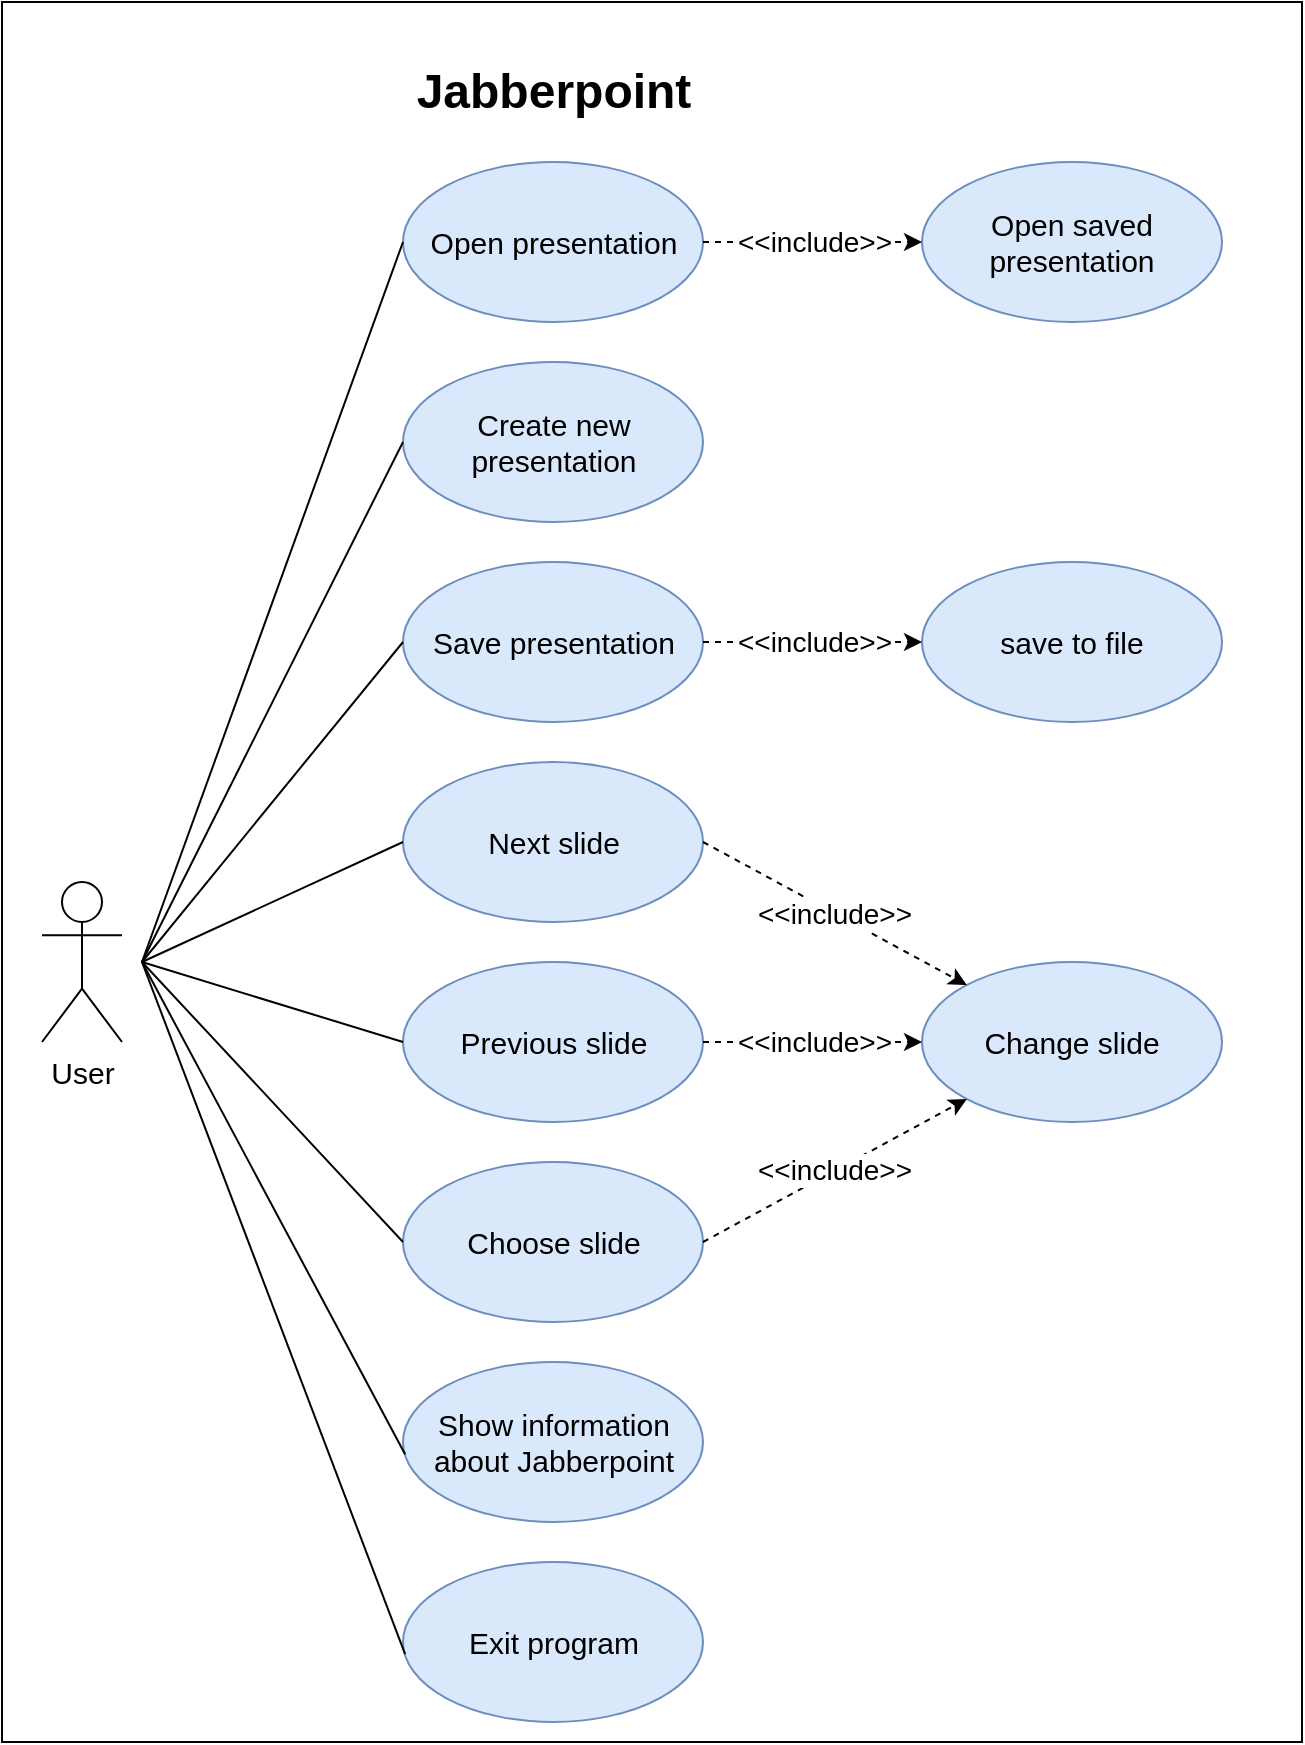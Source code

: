 <mxfile version="23.1.1" type="device">
  <diagram id="RtrnusEn2caY_K9TpZhm" name="Page-1">
    <mxGraphModel dx="2358" dy="1248" grid="1" gridSize="10" guides="1" tooltips="1" connect="1" arrows="1" fold="1" page="1" pageScale="1" pageWidth="827" pageHeight="1169" math="0" shadow="0">
      <root>
        <mxCell id="0" />
        <mxCell id="1" parent="0" />
        <mxCell id="_S0CZ9aeOS2weguhCRhE-1" value="" style="rounded=0;whiteSpace=wrap;html=1;" parent="1" vertex="1">
          <mxGeometry x="230" y="20" width="650" height="870" as="geometry" />
        </mxCell>
        <mxCell id="E9sQBLpgrMkBj-xUh16M-3" value="User" style="shape=umlActor;verticalLabelPosition=bottom;verticalAlign=top;html=1;outlineConnect=0;fontSize=15;fillColor=none;" parent="1" vertex="1">
          <mxGeometry x="250" y="460" width="40" height="80" as="geometry" />
        </mxCell>
        <mxCell id="E9sQBLpgrMkBj-xUh16M-4" value="Open presentation" style="ellipse;whiteSpace=wrap;html=1;fontSize=15;fillColor=#dae8fc;strokeColor=#6c8ebf;" parent="1" vertex="1">
          <mxGeometry x="430.5" y="100" width="150" height="80" as="geometry" />
        </mxCell>
        <mxCell id="E9sQBLpgrMkBj-xUh16M-5" value="Create new presentation" style="ellipse;whiteSpace=wrap;html=1;fontSize=15;fillColor=#dae8fc;strokeColor=#6c8ebf;" parent="1" vertex="1">
          <mxGeometry x="430.5" y="200" width="150" height="80" as="geometry" />
        </mxCell>
        <mxCell id="E9sQBLpgrMkBj-xUh16M-6" value="Save presentation" style="ellipse;whiteSpace=wrap;html=1;fontSize=15;fillColor=#dae8fc;strokeColor=#6c8ebf;" parent="1" vertex="1">
          <mxGeometry x="430.5" y="300" width="150" height="80" as="geometry" />
        </mxCell>
        <mxCell id="E9sQBLpgrMkBj-xUh16M-7" value="Exit program" style="ellipse;whiteSpace=wrap;html=1;fontSize=15;fillColor=#dae8fc;strokeColor=#6c8ebf;" parent="1" vertex="1">
          <mxGeometry x="430.5" y="800" width="150" height="80" as="geometry" />
        </mxCell>
        <mxCell id="E9sQBLpgrMkBj-xUh16M-8" value="Next slide" style="ellipse;whiteSpace=wrap;html=1;fontSize=15;fillColor=#dae8fc;strokeColor=#6c8ebf;" parent="1" vertex="1">
          <mxGeometry x="430.5" y="400" width="150" height="80" as="geometry" />
        </mxCell>
        <mxCell id="E9sQBLpgrMkBj-xUh16M-9" value="Change slide" style="ellipse;whiteSpace=wrap;html=1;fontSize=15;fillColor=#dae8fc;strokeColor=#6c8ebf;" parent="1" vertex="1">
          <mxGeometry x="690" y="500" width="150" height="80" as="geometry" />
        </mxCell>
        <mxCell id="E9sQBLpgrMkBj-xUh16M-10" value="Choose slide" style="ellipse;whiteSpace=wrap;html=1;fontSize=15;fillColor=#dae8fc;strokeColor=#6c8ebf;" parent="1" vertex="1">
          <mxGeometry x="430.5" y="600" width="150" height="80" as="geometry" />
        </mxCell>
        <mxCell id="E9sQBLpgrMkBj-xUh16M-11" value="Show information about Jabberpoint" style="ellipse;whiteSpace=wrap;html=1;fontSize=15;fillColor=#dae8fc;strokeColor=#6c8ebf;" parent="1" vertex="1">
          <mxGeometry x="430.5" y="700" width="150" height="80" as="geometry" />
        </mxCell>
        <mxCell id="E9sQBLpgrMkBj-xUh16M-13" value="Open saved presentation" style="ellipse;whiteSpace=wrap;html=1;fontSize=15;fillColor=#dae8fc;strokeColor=#6c8ebf;" parent="1" vertex="1">
          <mxGeometry x="690" y="100" width="150" height="80" as="geometry" />
        </mxCell>
        <mxCell id="E9sQBLpgrMkBj-xUh16M-15" value="&amp;lt;&amp;lt;include&amp;gt;&amp;gt;" style="html=1;labelBackgroundColor=#ffffff;startArrow=none;startFill=0;startSize=6;endArrow=classic;endFill=1;endSize=6;jettySize=auto;orthogonalLoop=1;strokeWidth=1;dashed=1;fontSize=14;rounded=0;exitX=1;exitY=0.5;exitDx=0;exitDy=0;entryX=0;entryY=0.5;entryDx=0;entryDy=0;" parent="1" source="E9sQBLpgrMkBj-xUh16M-4" target="E9sQBLpgrMkBj-xUh16M-13" edge="1">
          <mxGeometry width="60" height="60" relative="1" as="geometry">
            <mxPoint x="560" y="130" as="sourcePoint" />
            <mxPoint x="620" y="70" as="targetPoint" />
          </mxGeometry>
        </mxCell>
        <mxCell id="E9sQBLpgrMkBj-xUh16M-18" value="Previous slide" style="ellipse;whiteSpace=wrap;html=1;fontSize=15;fillColor=#dae8fc;strokeColor=#6c8ebf;" parent="1" vertex="1">
          <mxGeometry x="430.5" y="500" width="150" height="80" as="geometry" />
        </mxCell>
        <mxCell id="E9sQBLpgrMkBj-xUh16M-19" value="save to file" style="ellipse;whiteSpace=wrap;html=1;fontSize=15;fillColor=#dae8fc;strokeColor=#6c8ebf;" parent="1" vertex="1">
          <mxGeometry x="690" y="300" width="150" height="80" as="geometry" />
        </mxCell>
        <mxCell id="E9sQBLpgrMkBj-xUh16M-20" value="&amp;lt;&amp;lt;include&amp;gt;&amp;gt;" style="html=1;labelBackgroundColor=#ffffff;startArrow=none;startFill=0;startSize=6;endArrow=classic;endFill=1;endSize=6;jettySize=auto;orthogonalLoop=1;strokeWidth=1;dashed=1;fontSize=14;rounded=0;exitX=1;exitY=0.5;exitDx=0;exitDy=0;entryX=0;entryY=0.5;entryDx=0;entryDy=0;" parent="1" source="E9sQBLpgrMkBj-xUh16M-6" target="E9sQBLpgrMkBj-xUh16M-19" edge="1">
          <mxGeometry x="0.004" width="60" height="60" relative="1" as="geometry">
            <mxPoint x="560" y="530" as="sourcePoint" />
            <mxPoint x="620" y="470" as="targetPoint" />
            <mxPoint as="offset" />
          </mxGeometry>
        </mxCell>
        <mxCell id="E9sQBLpgrMkBj-xUh16M-21" value="&amp;lt;&amp;lt;include&amp;gt;&amp;gt;" style="html=1;labelBackgroundColor=#ffffff;startArrow=none;startFill=0;startSize=6;endArrow=classic;endFill=1;endSize=6;jettySize=auto;orthogonalLoop=1;strokeWidth=1;dashed=1;fontSize=14;rounded=0;exitX=1;exitY=0.5;exitDx=0;exitDy=0;" parent="1" source="E9sQBLpgrMkBj-xUh16M-8" target="E9sQBLpgrMkBj-xUh16M-9" edge="1">
          <mxGeometry width="60" height="60" relative="1" as="geometry">
            <mxPoint x="620" y="530" as="sourcePoint" />
            <mxPoint x="680" y="470" as="targetPoint" />
          </mxGeometry>
        </mxCell>
        <mxCell id="E9sQBLpgrMkBj-xUh16M-22" value="&amp;lt;&amp;lt;include&amp;gt;&amp;gt;" style="html=1;labelBackgroundColor=#ffffff;startArrow=none;startFill=0;startSize=6;endArrow=classic;endFill=1;endSize=6;jettySize=auto;orthogonalLoop=1;strokeWidth=1;dashed=1;fontSize=14;rounded=0;entryX=0;entryY=0.5;entryDx=0;entryDy=0;" parent="1" source="E9sQBLpgrMkBj-xUh16M-18" target="E9sQBLpgrMkBj-xUh16M-9" edge="1">
          <mxGeometry width="60" height="60" relative="1" as="geometry">
            <mxPoint x="640" y="600" as="sourcePoint" />
            <mxPoint x="700" y="540" as="targetPoint" />
          </mxGeometry>
        </mxCell>
        <mxCell id="E9sQBLpgrMkBj-xUh16M-23" value="&amp;lt;&amp;lt;include&amp;gt;&amp;gt;" style="html=1;labelBackgroundColor=#ffffff;startArrow=none;startFill=0;startSize=6;endArrow=classic;endFill=1;endSize=6;jettySize=auto;orthogonalLoop=1;strokeWidth=1;dashed=1;fontSize=14;rounded=0;exitX=1;exitY=0.5;exitDx=0;exitDy=0;" parent="1" source="E9sQBLpgrMkBj-xUh16M-10" target="E9sQBLpgrMkBj-xUh16M-9" edge="1">
          <mxGeometry width="60" height="60" relative="1" as="geometry">
            <mxPoint x="650" y="660" as="sourcePoint" />
            <mxPoint x="710" y="600" as="targetPoint" />
          </mxGeometry>
        </mxCell>
        <mxCell id="Ezi2fpFqIM9hI2aAVeTR-6" value="Jabberpoint" style="text;html=1;strokeColor=none;fillColor=none;align=center;verticalAlign=middle;whiteSpace=wrap;rounded=0;fontSize=24;fontStyle=1" parent="1" vertex="1">
          <mxGeometry x="402.5" y="50" width="206" height="30" as="geometry" />
        </mxCell>
        <mxCell id="Ezi2fpFqIM9hI2aAVeTR-13" value="" style="endArrow=none;html=1;rounded=0;fontSize=24;entryX=0;entryY=0.5;entryDx=0;entryDy=0;" parent="1" target="E9sQBLpgrMkBj-xUh16M-4" edge="1">
          <mxGeometry width="50" height="50" relative="1" as="geometry">
            <mxPoint x="300" y="500" as="sourcePoint" />
            <mxPoint x="350" y="320" as="targetPoint" />
          </mxGeometry>
        </mxCell>
        <mxCell id="Ezi2fpFqIM9hI2aAVeTR-17" value="" style="endArrow=none;html=1;rounded=0;fontSize=24;entryX=0;entryY=0.5;entryDx=0;entryDy=0;" parent="1" target="E9sQBLpgrMkBj-xUh16M-5" edge="1">
          <mxGeometry width="50" height="50" relative="1" as="geometry">
            <mxPoint x="300" y="500" as="sourcePoint" />
            <mxPoint x="440.5" y="150" as="targetPoint" />
          </mxGeometry>
        </mxCell>
        <mxCell id="Ezi2fpFqIM9hI2aAVeTR-18" value="" style="endArrow=none;html=1;rounded=0;fontSize=24;entryX=0;entryY=0.5;entryDx=0;entryDy=0;" parent="1" target="E9sQBLpgrMkBj-xUh16M-6" edge="1">
          <mxGeometry width="50" height="50" relative="1" as="geometry">
            <mxPoint x="300" y="500" as="sourcePoint" />
            <mxPoint x="450.5" y="160" as="targetPoint" />
          </mxGeometry>
        </mxCell>
        <mxCell id="Ezi2fpFqIM9hI2aAVeTR-19" value="" style="endArrow=none;html=1;rounded=0;fontSize=24;entryX=0;entryY=0.5;entryDx=0;entryDy=0;" parent="1" target="E9sQBLpgrMkBj-xUh16M-8" edge="1">
          <mxGeometry width="50" height="50" relative="1" as="geometry">
            <mxPoint x="300" y="500" as="sourcePoint" />
            <mxPoint x="460.5" y="170" as="targetPoint" />
          </mxGeometry>
        </mxCell>
        <mxCell id="Ezi2fpFqIM9hI2aAVeTR-20" value="" style="endArrow=none;html=1;rounded=0;fontSize=24;entryX=0;entryY=0.5;entryDx=0;entryDy=0;" parent="1" target="E9sQBLpgrMkBj-xUh16M-18" edge="1">
          <mxGeometry width="50" height="50" relative="1" as="geometry">
            <mxPoint x="300" y="500" as="sourcePoint" />
            <mxPoint x="470.5" y="180" as="targetPoint" />
          </mxGeometry>
        </mxCell>
        <mxCell id="Ezi2fpFqIM9hI2aAVeTR-21" value="" style="endArrow=none;html=1;rounded=0;fontSize=24;exitX=0;exitY=0.5;exitDx=0;exitDy=0;" parent="1" source="E9sQBLpgrMkBj-xUh16M-10" edge="1">
          <mxGeometry width="50" height="50" relative="1" as="geometry">
            <mxPoint x="350" y="550" as="sourcePoint" />
            <mxPoint x="300" y="500" as="targetPoint" />
          </mxGeometry>
        </mxCell>
        <mxCell id="Ezi2fpFqIM9hI2aAVeTR-22" value="" style="endArrow=none;html=1;rounded=0;fontSize=24;entryX=0.007;entryY=0.576;entryDx=0;entryDy=0;entryPerimeter=0;" parent="1" target="E9sQBLpgrMkBj-xUh16M-11" edge="1">
          <mxGeometry width="50" height="50" relative="1" as="geometry">
            <mxPoint x="300" y="500" as="sourcePoint" />
            <mxPoint x="490.5" y="200" as="targetPoint" />
          </mxGeometry>
        </mxCell>
        <mxCell id="Ezi2fpFqIM9hI2aAVeTR-23" value="" style="endArrow=none;html=1;rounded=0;fontSize=24;entryX=0.007;entryY=0.576;entryDx=0;entryDy=0;entryPerimeter=0;" parent="1" target="E9sQBLpgrMkBj-xUh16M-7" edge="1">
          <mxGeometry width="50" height="50" relative="1" as="geometry">
            <mxPoint x="300" y="500" as="sourcePoint" />
            <mxPoint x="500.5" y="210" as="targetPoint" />
          </mxGeometry>
        </mxCell>
      </root>
    </mxGraphModel>
  </diagram>
</mxfile>
